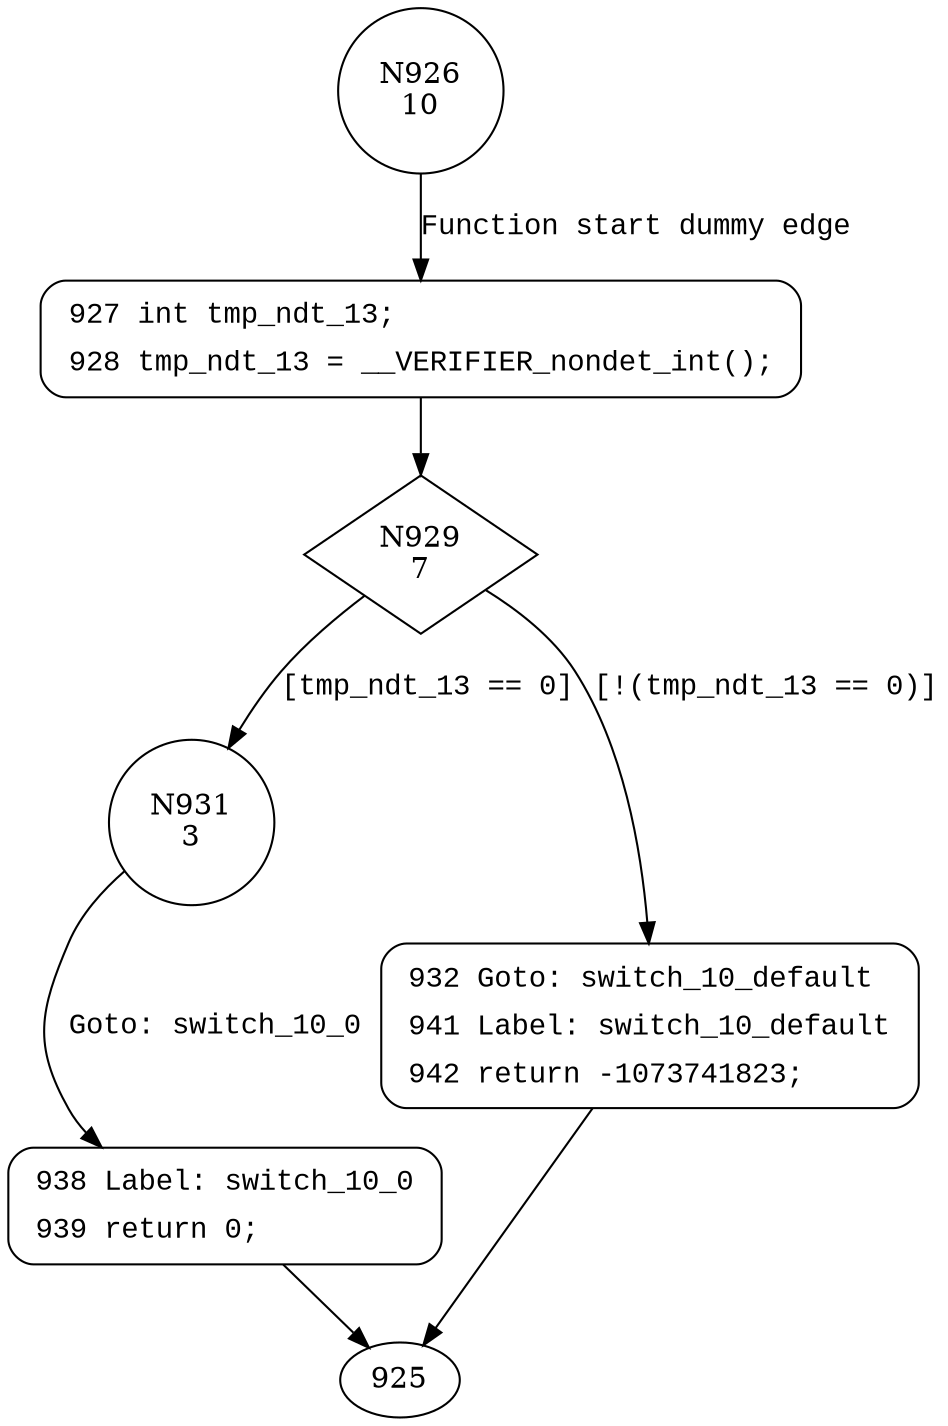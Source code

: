digraph ObReferenceObjectByHandle {
926 [shape="circle" label="N926\n10"]
927 [shape="circle" label="N927\n9"]
929 [shape="diamond" label="N929\n7"]
931 [shape="circle" label="N931\n3"]
932 [shape="circle" label="N932\n6"]
938 [shape="circle" label="N938\n2"]
927 [style="filled,bold" penwidth="1" fillcolor="white" fontname="Courier New" shape="Mrecord" label=<<table border="0" cellborder="0" cellpadding="3" bgcolor="white"><tr><td align="right">927</td><td align="left">int tmp_ndt_13;</td></tr><tr><td align="right">928</td><td align="left">tmp_ndt_13 = __VERIFIER_nondet_int();</td></tr></table>>]
927 -> 929[label=""]
932 [style="filled,bold" penwidth="1" fillcolor="white" fontname="Courier New" shape="Mrecord" label=<<table border="0" cellborder="0" cellpadding="3" bgcolor="white"><tr><td align="right">932</td><td align="left">Goto: switch_10_default</td></tr><tr><td align="right">941</td><td align="left">Label: switch_10_default</td></tr><tr><td align="right">942</td><td align="left">return -1073741823;</td></tr></table>>]
932 -> 925[label=""]
938 [style="filled,bold" penwidth="1" fillcolor="white" fontname="Courier New" shape="Mrecord" label=<<table border="0" cellborder="0" cellpadding="3" bgcolor="white"><tr><td align="right">938</td><td align="left">Label: switch_10_0</td></tr><tr><td align="right">939</td><td align="left">return 0;</td></tr></table>>]
938 -> 925[label=""]
926 -> 927 [label="Function start dummy edge" fontname="Courier New"]
929 -> 931 [label="[tmp_ndt_13 == 0]" fontname="Courier New"]
929 -> 932 [label="[!(tmp_ndt_13 == 0)]" fontname="Courier New"]
931 -> 938 [label="Goto: switch_10_0" fontname="Courier New"]
}